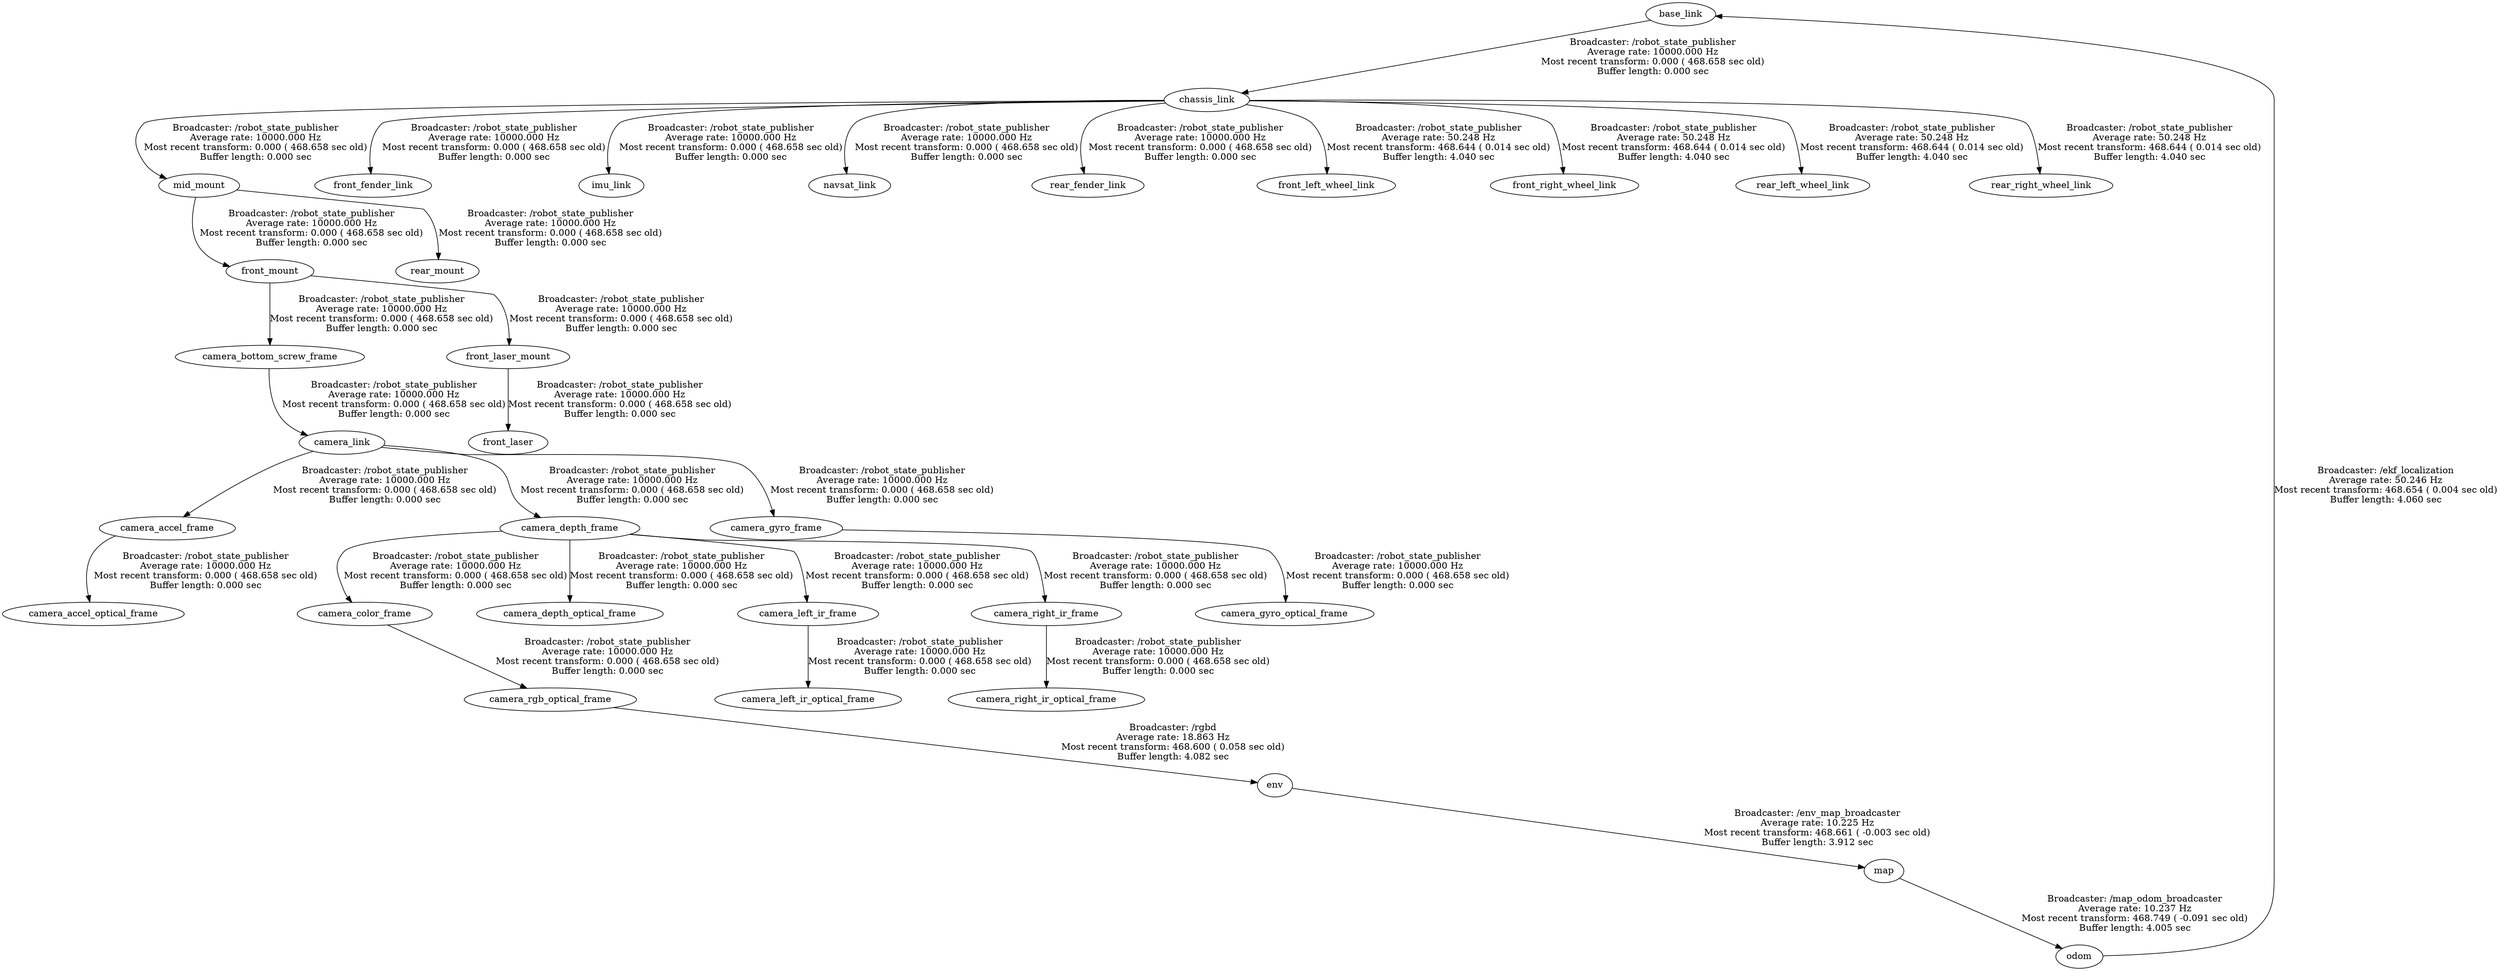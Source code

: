 digraph G {
"base_link" -> "chassis_link"[label="Broadcaster: /robot_state_publisher\nAverage rate: 10000.000 Hz\nMost recent transform: 0.000 ( 468.658 sec old)\nBuffer length: 0.000 sec\n"];
"odom" -> "base_link"[label="Broadcaster: /ekf_localization\nAverage rate: 50.246 Hz\nMost recent transform: 468.654 ( 0.004 sec old)\nBuffer length: 4.060 sec\n"];
"camera_link" -> "camera_accel_frame"[label="Broadcaster: /robot_state_publisher\nAverage rate: 10000.000 Hz\nMost recent transform: 0.000 ( 468.658 sec old)\nBuffer length: 0.000 sec\n"];
"camera_bottom_screw_frame" -> "camera_link"[label="Broadcaster: /robot_state_publisher\nAverage rate: 10000.000 Hz\nMost recent transform: 0.000 ( 468.658 sec old)\nBuffer length: 0.000 sec\n"];
"camera_accel_frame" -> "camera_accel_optical_frame"[label="Broadcaster: /robot_state_publisher\nAverage rate: 10000.000 Hz\nMost recent transform: 0.000 ( 468.658 sec old)\nBuffer length: 0.000 sec\n"];
"camera_depth_frame" -> "camera_color_frame"[label="Broadcaster: /robot_state_publisher\nAverage rate: 10000.000 Hz\nMost recent transform: 0.000 ( 468.658 sec old)\nBuffer length: 0.000 sec\n"];
"camera_link" -> "camera_depth_frame"[label="Broadcaster: /robot_state_publisher\nAverage rate: 10000.000 Hz\nMost recent transform: 0.000 ( 468.658 sec old)\nBuffer length: 0.000 sec\n"];
"camera_color_frame" -> "camera_rgb_optical_frame"[label="Broadcaster: /robot_state_publisher\nAverage rate: 10000.000 Hz\nMost recent transform: 0.000 ( 468.658 sec old)\nBuffer length: 0.000 sec\n"];
"camera_depth_frame" -> "camera_depth_optical_frame"[label="Broadcaster: /robot_state_publisher\nAverage rate: 10000.000 Hz\nMost recent transform: 0.000 ( 468.658 sec old)\nBuffer length: 0.000 sec\n"];
"camera_link" -> "camera_gyro_frame"[label="Broadcaster: /robot_state_publisher\nAverage rate: 10000.000 Hz\nMost recent transform: 0.000 ( 468.658 sec old)\nBuffer length: 0.000 sec\n"];
"camera_gyro_frame" -> "camera_gyro_optical_frame"[label="Broadcaster: /robot_state_publisher\nAverage rate: 10000.000 Hz\nMost recent transform: 0.000 ( 468.658 sec old)\nBuffer length: 0.000 sec\n"];
"front_mount" -> "camera_bottom_screw_frame"[label="Broadcaster: /robot_state_publisher\nAverage rate: 10000.000 Hz\nMost recent transform: 0.000 ( 468.658 sec old)\nBuffer length: 0.000 sec\n"];
"mid_mount" -> "front_mount"[label="Broadcaster: /robot_state_publisher\nAverage rate: 10000.000 Hz\nMost recent transform: 0.000 ( 468.658 sec old)\nBuffer length: 0.000 sec\n"];
"camera_depth_frame" -> "camera_left_ir_frame"[label="Broadcaster: /robot_state_publisher\nAverage rate: 10000.000 Hz\nMost recent transform: 0.000 ( 468.658 sec old)\nBuffer length: 0.000 sec\n"];
"camera_left_ir_frame" -> "camera_left_ir_optical_frame"[label="Broadcaster: /robot_state_publisher\nAverage rate: 10000.000 Hz\nMost recent transform: 0.000 ( 468.658 sec old)\nBuffer length: 0.000 sec\n"];
"camera_depth_frame" -> "camera_right_ir_frame"[label="Broadcaster: /robot_state_publisher\nAverage rate: 10000.000 Hz\nMost recent transform: 0.000 ( 468.658 sec old)\nBuffer length: 0.000 sec\n"];
"camera_right_ir_frame" -> "camera_right_ir_optical_frame"[label="Broadcaster: /robot_state_publisher\nAverage rate: 10000.000 Hz\nMost recent transform: 0.000 ( 468.658 sec old)\nBuffer length: 0.000 sec\n"];
"chassis_link" -> "front_fender_link"[label="Broadcaster: /robot_state_publisher\nAverage rate: 10000.000 Hz\nMost recent transform: 0.000 ( 468.658 sec old)\nBuffer length: 0.000 sec\n"];
"front_laser_mount" -> "front_laser"[label="Broadcaster: /robot_state_publisher\nAverage rate: 10000.000 Hz\nMost recent transform: 0.000 ( 468.658 sec old)\nBuffer length: 0.000 sec\n"];
"front_mount" -> "front_laser_mount"[label="Broadcaster: /robot_state_publisher\nAverage rate: 10000.000 Hz\nMost recent transform: 0.000 ( 468.658 sec old)\nBuffer length: 0.000 sec\n"];
"chassis_link" -> "mid_mount"[label="Broadcaster: /robot_state_publisher\nAverage rate: 10000.000 Hz\nMost recent transform: 0.000 ( 468.658 sec old)\nBuffer length: 0.000 sec\n"];
"chassis_link" -> "imu_link"[label="Broadcaster: /robot_state_publisher\nAverage rate: 10000.000 Hz\nMost recent transform: 0.000 ( 468.658 sec old)\nBuffer length: 0.000 sec\n"];
"chassis_link" -> "navsat_link"[label="Broadcaster: /robot_state_publisher\nAverage rate: 10000.000 Hz\nMost recent transform: 0.000 ( 468.658 sec old)\nBuffer length: 0.000 sec\n"];
"chassis_link" -> "rear_fender_link"[label="Broadcaster: /robot_state_publisher\nAverage rate: 10000.000 Hz\nMost recent transform: 0.000 ( 468.658 sec old)\nBuffer length: 0.000 sec\n"];
"mid_mount" -> "rear_mount"[label="Broadcaster: /robot_state_publisher\nAverage rate: 10000.000 Hz\nMost recent transform: 0.000 ( 468.658 sec old)\nBuffer length: 0.000 sec\n"];
"map" -> "odom"[label="Broadcaster: /map_odom_broadcaster\nAverage rate: 10.237 Hz\nMost recent transform: 468.749 ( -0.091 sec old)\nBuffer length: 4.005 sec\n"];
"camera_rgb_optical_frame" -> "env"[label="Broadcaster: /rgbd\nAverage rate: 18.863 Hz\nMost recent transform: 468.600 ( 0.058 sec old)\nBuffer length: 4.082 sec\n"];
"chassis_link" -> "front_left_wheel_link"[label="Broadcaster: /robot_state_publisher\nAverage rate: 50.248 Hz\nMost recent transform: 468.644 ( 0.014 sec old)\nBuffer length: 4.040 sec\n"];
"chassis_link" -> "front_right_wheel_link"[label="Broadcaster: /robot_state_publisher\nAverage rate: 50.248 Hz\nMost recent transform: 468.644 ( 0.014 sec old)\nBuffer length: 4.040 sec\n"];
"chassis_link" -> "rear_left_wheel_link"[label="Broadcaster: /robot_state_publisher\nAverage rate: 50.248 Hz\nMost recent transform: 468.644 ( 0.014 sec old)\nBuffer length: 4.040 sec\n"];
"chassis_link" -> "rear_right_wheel_link"[label="Broadcaster: /robot_state_publisher\nAverage rate: 50.248 Hz\nMost recent transform: 468.644 ( 0.014 sec old)\nBuffer length: 4.040 sec\n"];
"env" -> "map"[label="Broadcaster: /env_map_broadcaster\nAverage rate: 10.225 Hz\nMost recent transform: 468.661 ( -0.003 sec old)\nBuffer length: 3.912 sec\n"];
}